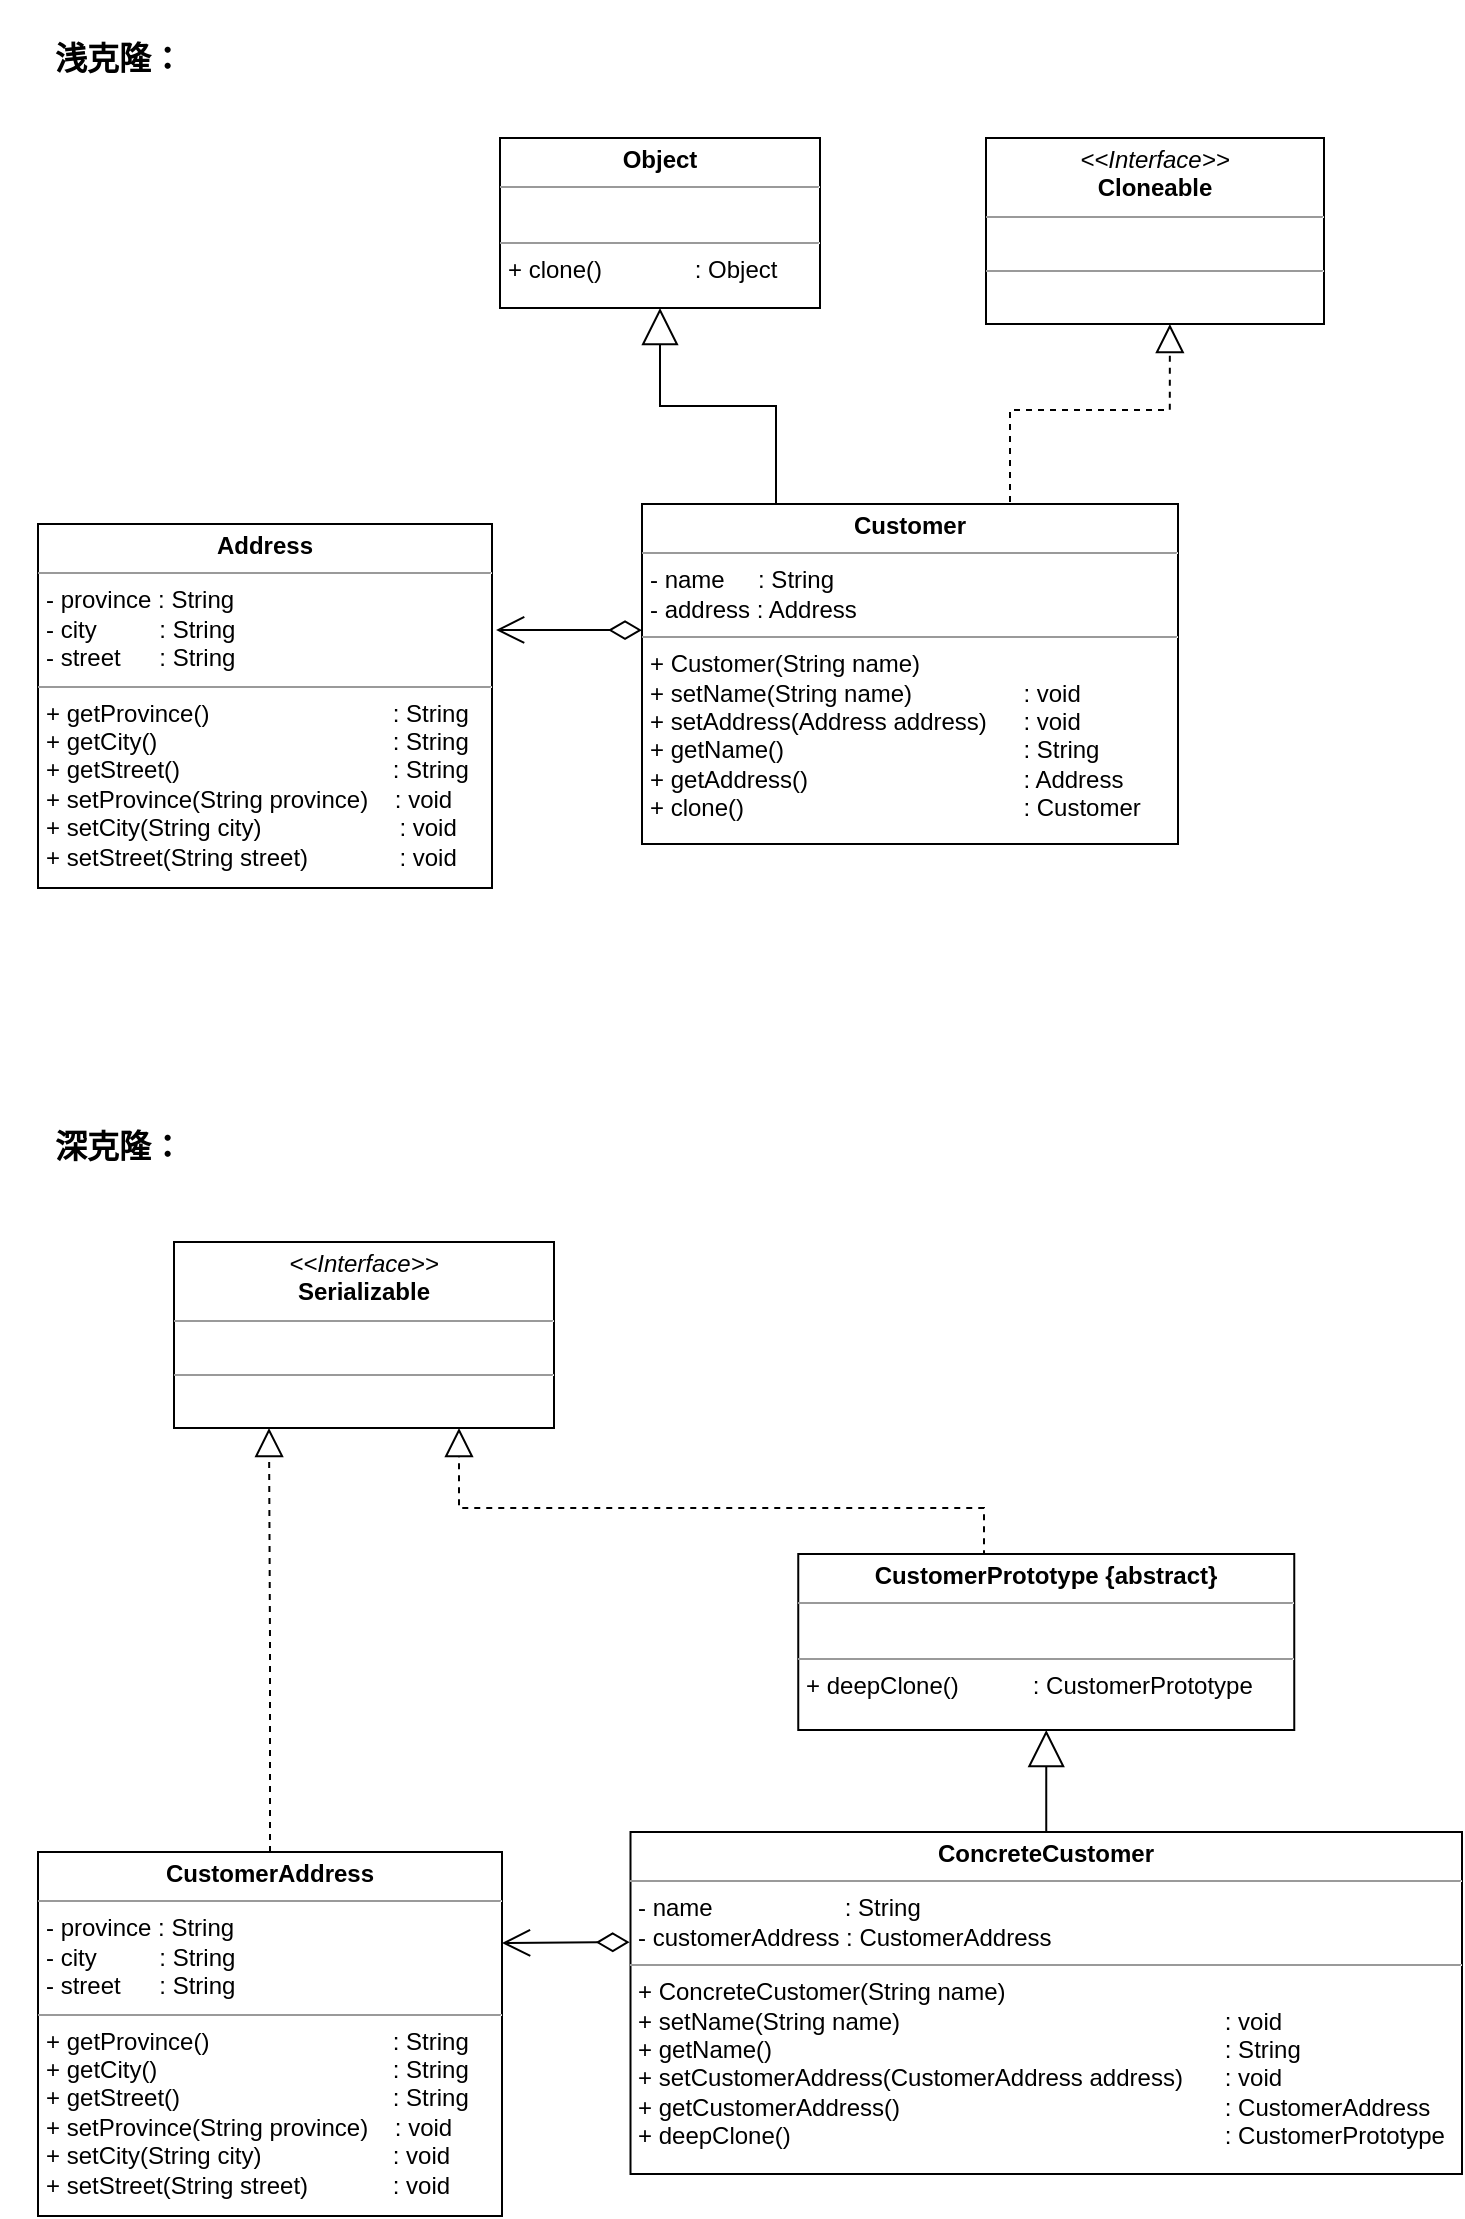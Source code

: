 <mxfile version="19.0.3" type="device"><diagram id="C5RBs43oDa-KdzZeNtuy" name="Page-1"><mxGraphModel dx="910" dy="672" grid="0" gridSize="10" guides="1" tooltips="1" connect="1" arrows="1" fold="1" page="0" pageScale="1" pageWidth="827" pageHeight="1169" math="0" shadow="0"><root><mxCell id="WIyWlLk6GJQsqaUBKTNV-0"/><mxCell id="WIyWlLk6GJQsqaUBKTNV-1" parent="WIyWlLk6GJQsqaUBKTNV-0"/><mxCell id="LAGjKJMFQgWo1fXrGbrB-0" value="&lt;p style=&quot;margin:0px;margin-top:4px;text-align:center;&quot;&gt;&lt;b&gt;Object&lt;/b&gt;&lt;/p&gt;&lt;hr size=&quot;1&quot;&gt;&lt;p style=&quot;margin:0px;margin-left:4px;&quot;&gt;&lt;br&gt;&lt;/p&gt;&lt;hr size=&quot;1&quot;&gt;&lt;p style=&quot;margin:0px;margin-left:4px;&quot;&gt;+ clone() &lt;span style=&quot;white-space: pre;&quot;&gt;&#9;&lt;/span&gt;&lt;span style=&quot;white-space: pre;&quot;&gt;&#9;&lt;/span&gt;&amp;nbsp; &amp;nbsp; : Object&lt;/p&gt;" style="verticalAlign=top;align=left;overflow=fill;fontSize=12;fontFamily=Helvetica;html=1;" vertex="1" parent="WIyWlLk6GJQsqaUBKTNV-1"><mxGeometry x="435" y="201" width="160" height="85" as="geometry"/></mxCell><mxCell id="LAGjKJMFQgWo1fXrGbrB-1" value="&lt;p style=&quot;margin:0px;margin-top:4px;text-align:center;&quot;&gt;&lt;b&gt;Customer&lt;/b&gt;&lt;/p&gt;&lt;hr size=&quot;1&quot;&gt;&lt;p style=&quot;margin:0px;margin-left:4px;&quot;&gt;- name&amp;nbsp; &amp;nbsp; &amp;nbsp;: String&lt;/p&gt;&lt;p style=&quot;margin:0px;margin-left:4px;&quot;&gt;- address : Address&lt;/p&gt;&lt;hr size=&quot;1&quot;&gt;&lt;p style=&quot;margin:0px;margin-left:4px;&quot;&gt;+ Customer(String name)&lt;/p&gt;&lt;p style=&quot;margin:0px;margin-left:4px;&quot;&gt;+ setName(String name)&amp;nbsp; &amp;nbsp;&lt;span style=&quot;white-space: pre;&quot;&gt;&#9;&lt;/span&gt;&amp;nbsp; &amp;nbsp; &lt;span style=&quot;white-space: pre;&quot;&gt;&#9;&lt;/span&gt;: void&lt;/p&gt;&lt;p style=&quot;margin:0px;margin-left:4px;&quot;&gt;+ setAddress(Address address)&amp;nbsp; &lt;span style=&quot;white-space: pre;&quot;&gt;&#9;&lt;/span&gt;: void&lt;/p&gt;&lt;p style=&quot;margin:0px;margin-left:4px;&quot;&gt;+ getName()&lt;span style=&quot;white-space: pre;&quot;&gt;&#9;&lt;/span&gt;&lt;span style=&quot;white-space: pre;&quot;&gt;&#9;&lt;/span&gt;&lt;span style=&quot;white-space: pre;&quot;&gt;&#9;&lt;/span&gt;&lt;span style=&quot;white-space: pre;&quot;&gt;&#9;&lt;/span&gt;&lt;span style=&quot;white-space: pre;&quot;&gt;&#9;&lt;/span&gt;: String&lt;/p&gt;&lt;p style=&quot;margin:0px;margin-left:4px;&quot;&gt;+ getAddress() &lt;span style=&quot;white-space: pre;&quot;&gt;&#9;&lt;/span&gt;&lt;span style=&quot;white-space: pre;&quot;&gt;&#9;&lt;/span&gt;&lt;span style=&quot;white-space: pre;&quot;&gt;&#9;&lt;/span&gt;&lt;span style=&quot;white-space: pre;&quot;&gt;&#9;&lt;/span&gt;: Address&lt;/p&gt;&lt;p style=&quot;margin:0px;margin-left:4px;&quot;&gt;+ clone()&lt;span style=&quot;white-space: pre;&quot;&gt;&#9;&lt;/span&gt;&lt;span style=&quot;white-space: pre;&quot;&gt;&#9;&lt;span style=&quot;white-space: pre;&quot;&gt;&#9;&lt;/span&gt; &lt;/span&gt;&amp;nbsp; &amp;nbsp; &amp;nbsp; &amp;nbsp; &amp;nbsp; &lt;span style=&quot;white-space: pre;&quot;&gt;&#9;&lt;/span&gt;&lt;span style=&quot;white-space: pre;&quot;&gt;&#9;&lt;/span&gt;: Customer&lt;/p&gt;" style="verticalAlign=top;align=left;overflow=fill;fontSize=12;fontFamily=Helvetica;html=1;" vertex="1" parent="WIyWlLk6GJQsqaUBKTNV-1"><mxGeometry x="506" y="384" width="268" height="170" as="geometry"/></mxCell><mxCell id="LAGjKJMFQgWo1fXrGbrB-2" value="&lt;p style=&quot;margin:0px;margin-top:4px;text-align:center;&quot;&gt;&lt;i&gt;&amp;lt;&amp;lt;Interface&amp;gt;&amp;gt;&lt;/i&gt;&lt;br&gt;&lt;b&gt;Cloneable&lt;/b&gt;&lt;/p&gt;&lt;hr size=&quot;1&quot;&gt;&lt;p style=&quot;margin:0px;margin-left:4px;&quot;&gt;&amp;nbsp;&lt;/p&gt;&lt;hr size=&quot;1&quot;&gt;&lt;p style=&quot;margin:0px;margin-left:4px;&quot;&gt;&lt;br&gt;&lt;/p&gt;" style="verticalAlign=top;align=left;overflow=fill;fontSize=12;fontFamily=Helvetica;html=1;" vertex="1" parent="WIyWlLk6GJQsqaUBKTNV-1"><mxGeometry x="678" y="201" width="169" height="93" as="geometry"/></mxCell><mxCell id="LAGjKJMFQgWo1fXrGbrB-3" value="&lt;p style=&quot;margin:0px;margin-top:4px;text-align:center;&quot;&gt;&lt;b&gt;Address&lt;/b&gt;&lt;/p&gt;&lt;hr size=&quot;1&quot;&gt;&lt;p style=&quot;margin:0px;margin-left:4px;&quot;&gt;- province : String&lt;/p&gt;&lt;p style=&quot;margin:0px;margin-left:4px;&quot;&gt;- city &lt;span style=&quot;white-space: pre;&quot;&gt;&#9;&lt;/span&gt;&amp;nbsp;: String&lt;/p&gt;&lt;p style=&quot;margin:0px;margin-left:4px;&quot;&gt;- street &lt;span style=&quot;white-space: pre;&quot;&gt;&#9;&lt;/span&gt;&amp;nbsp;: String&lt;/p&gt;&lt;hr size=&quot;1&quot;&gt;&lt;p style=&quot;margin:0px;margin-left:4px;&quot;&gt;+ getProvince() &lt;span style=&quot;white-space: pre;&quot;&gt;&#9;&lt;/span&gt;&lt;span style=&quot;white-space: pre;&quot;&gt;&#9;&lt;/span&gt;&lt;span style=&quot;white-space: pre;&quot;&gt;&#9;&lt;/span&gt;&amp;nbsp; &amp;nbsp; : String&lt;/p&gt;&lt;p style=&quot;margin:0px;margin-left:4px;&quot;&gt;+ getCity() &lt;span style=&quot;white-space: pre;&quot;&gt;&#9;&lt;/span&gt;&lt;span style=&quot;white-space: pre;&quot;&gt;&#9;&lt;/span&gt;&lt;span style=&quot;white-space: pre;&quot;&gt;&#9;&lt;/span&gt;&lt;span style=&quot;white-space: pre;&quot;&gt;&#9;&amp;nbsp;&lt;/span&gt;&amp;nbsp; &amp;nbsp;: String&lt;/p&gt;&lt;p style=&quot;margin:0px;margin-left:4px;&quot;&gt;+ getStreet() &lt;span style=&quot;white-space: pre;&quot;&gt;&#9;&lt;/span&gt;&lt;span style=&quot;white-space: pre;&quot;&gt;&#9;&lt;/span&gt;&lt;span style=&quot;white-space: pre;&quot;&gt;&#9;&lt;/span&gt;&lt;span style=&quot;white-space: pre;&quot;&gt;&#9;&lt;/span&gt;&amp;nbsp; &amp;nbsp; : String&lt;/p&gt;&lt;p style=&quot;margin:0px;margin-left:4px;&quot;&gt;+ setProvince(String province)&amp;nbsp; &amp;nbsp; : void&lt;/p&gt;&lt;p style=&quot;margin: 0px 0px 0px 4px;&quot;&gt;+ setCity(String city) &lt;span style=&quot;white-space: pre;&quot;&gt;&#9;&lt;/span&gt;&lt;span style=&quot;white-space: pre;&quot;&gt;&#9;&lt;/span&gt;&amp;nbsp; &amp;nbsp; &amp;nbsp;: void&lt;/p&gt;&lt;p style=&quot;margin: 0px 0px 0px 4px;&quot;&gt;+ setStreet(String street) &lt;span style=&quot;white-space: pre;&quot;&gt;&#9;&lt;/span&gt;&amp;nbsp; &amp;nbsp; &amp;nbsp;: void&lt;/p&gt;" style="verticalAlign=top;align=left;overflow=fill;fontSize=12;fontFamily=Helvetica;html=1;" vertex="1" parent="WIyWlLk6GJQsqaUBKTNV-1"><mxGeometry x="204" y="394" width="227" height="182" as="geometry"/></mxCell><mxCell id="LAGjKJMFQgWo1fXrGbrB-4" value="" style="endArrow=block;endSize=16;endFill=0;html=1;rounded=0;exitX=0.25;exitY=0;exitDx=0;exitDy=0;entryX=0.5;entryY=1;entryDx=0;entryDy=0;edgeStyle=orthogonalEdgeStyle;" edge="1" parent="WIyWlLk6GJQsqaUBKTNV-1" source="LAGjKJMFQgWo1fXrGbrB-1" target="LAGjKJMFQgWo1fXrGbrB-0"><mxGeometry width="160" relative="1" as="geometry"><mxPoint x="607" y="594" as="sourcePoint"/><mxPoint x="767" y="594" as="targetPoint"/></mxGeometry></mxCell><mxCell id="LAGjKJMFQgWo1fXrGbrB-5" value="" style="endArrow=block;dashed=1;endFill=0;endSize=12;html=1;rounded=0;exitX=0.75;exitY=0;exitDx=0;exitDy=0;entryX=0.544;entryY=1;entryDx=0;entryDy=0;entryPerimeter=0;edgeStyle=orthogonalEdgeStyle;" edge="1" parent="WIyWlLk6GJQsqaUBKTNV-1" source="LAGjKJMFQgWo1fXrGbrB-1" target="LAGjKJMFQgWo1fXrGbrB-2"><mxGeometry width="160" relative="1" as="geometry"><mxPoint x="740" y="513" as="sourcePoint"/><mxPoint x="900" y="513" as="targetPoint"/><Array as="points"><mxPoint x="690" y="337"/><mxPoint x="770" y="337"/></Array></mxGeometry></mxCell><mxCell id="LAGjKJMFQgWo1fXrGbrB-6" value="" style="endArrow=open;html=1;endSize=12;startArrow=diamondThin;startSize=14;startFill=0;rounded=0;entryX=1.009;entryY=0.291;entryDx=0;entryDy=0;entryPerimeter=0;exitX=0;exitY=0.371;exitDx=0;exitDy=0;exitPerimeter=0;" edge="1" parent="WIyWlLk6GJQsqaUBKTNV-1" source="LAGjKJMFQgWo1fXrGbrB-1" target="LAGjKJMFQgWo1fXrGbrB-3"><mxGeometry relative="1" as="geometry"><mxPoint x="514" y="452" as="sourcePoint"/><mxPoint x="439" y="449" as="targetPoint"/></mxGeometry></mxCell><mxCell id="LAGjKJMFQgWo1fXrGbrB-9" value="浅克隆：" style="text;align=center;fontStyle=1;verticalAlign=middle;spacingLeft=3;spacingRight=3;strokeColor=none;rotatable=0;points=[[0,0.5],[1,0.5]];portConstraint=eastwest;fontSize=16;" vertex="1" parent="WIyWlLk6GJQsqaUBKTNV-1"><mxGeometry x="185" y="132" width="119" height="56" as="geometry"/></mxCell><mxCell id="LAGjKJMFQgWo1fXrGbrB-14" value="&lt;p style=&quot;margin:0px;margin-top:4px;text-align:center;&quot;&gt;&lt;b&gt;CustomerPrototype {abstract}&lt;/b&gt;&lt;/p&gt;&lt;hr size=&quot;1&quot;&gt;&lt;p style=&quot;margin:0px;margin-left:4px;&quot;&gt;&amp;nbsp;&lt;/p&gt;&lt;hr size=&quot;1&quot;&gt;&lt;p style=&quot;margin:0px;margin-left:4px;&quot;&gt;+ deepClone() &lt;span style=&quot;white-space: pre;&quot;&gt;&#9;&lt;/span&gt;&amp;nbsp; : CustomerPrototype&lt;/p&gt;" style="verticalAlign=top;align=left;overflow=fill;fontSize=12;fontFamily=Helvetica;html=1;" vertex="1" parent="WIyWlLk6GJQsqaUBKTNV-1"><mxGeometry x="584.13" y="909" width="248" height="88" as="geometry"/></mxCell><mxCell id="LAGjKJMFQgWo1fXrGbrB-15" value="&lt;p style=&quot;margin:0px;margin-top:4px;text-align:center;&quot;&gt;&lt;i&gt;&amp;lt;&amp;lt;Interface&amp;gt;&amp;gt;&lt;/i&gt;&lt;br&gt;&lt;b&gt;Serializable&lt;/b&gt;&lt;/p&gt;&lt;hr size=&quot;1&quot;&gt;&lt;p style=&quot;margin:0px;margin-left:4px;&quot;&gt;&lt;br&gt;&lt;/p&gt;&lt;hr size=&quot;1&quot;&gt;&lt;p style=&quot;margin:0px;margin-left:4px;&quot;&gt;&lt;br&gt;&lt;/p&gt;" style="verticalAlign=top;align=left;overflow=fill;fontSize=12;fontFamily=Helvetica;html=1;" vertex="1" parent="WIyWlLk6GJQsqaUBKTNV-1"><mxGeometry x="272" y="753" width="190" height="93" as="geometry"/></mxCell><mxCell id="LAGjKJMFQgWo1fXrGbrB-16" value="" style="endArrow=block;dashed=1;endFill=0;endSize=12;html=1;rounded=0;fontSize=16;exitX=0.5;exitY=0;exitDx=0;exitDy=0;entryX=0.75;entryY=1;entryDx=0;entryDy=0;edgeStyle=orthogonalEdgeStyle;" edge="1" parent="WIyWlLk6GJQsqaUBKTNV-1" source="LAGjKJMFQgWo1fXrGbrB-14" target="LAGjKJMFQgWo1fXrGbrB-15"><mxGeometry width="160" relative="1" as="geometry"><mxPoint x="621" y="1106" as="sourcePoint"/><mxPoint x="644" y="868" as="targetPoint"/><Array as="points"><mxPoint x="677" y="886"/><mxPoint x="415" y="886"/></Array></mxGeometry></mxCell><mxCell id="LAGjKJMFQgWo1fXrGbrB-17" value="&lt;p style=&quot;margin:0px;margin-top:4px;text-align:center;&quot;&gt;&lt;b&gt;ConcreteCustomer&lt;/b&gt;&lt;/p&gt;&lt;hr size=&quot;1&quot;&gt;&lt;p style=&quot;margin:0px;margin-left:4px;&quot;&gt;- name &lt;span style=&quot;white-space: pre;&quot;&gt;&#9;&lt;/span&gt;&lt;span style=&quot;white-space: pre;&quot;&gt;&#9;&lt;/span&gt;&amp;nbsp; &amp;nbsp; &amp;nbsp; &amp;nbsp;: String&lt;/p&gt;&lt;p style=&quot;margin:0px;margin-left:4px;&quot;&gt;- customerAddress : CustomerAddress&lt;/p&gt;&lt;hr size=&quot;1&quot;&gt;&lt;p style=&quot;margin:0px;margin-left:4px;&quot;&gt;+ ConcreteCustomer(String name)&lt;/p&gt;&lt;p style=&quot;margin:0px;margin-left:4px;&quot;&gt;+ setName(String name)&amp;nbsp; &amp;nbsp; &lt;span style=&quot;white-space: pre;&quot;&gt;&#9;&lt;/span&gt;&lt;span style=&quot;white-space: pre;&quot;&gt;&#9;&lt;/span&gt;&lt;span style=&quot;white-space: pre;&quot;&gt;&#9;&lt;/span&gt;&lt;span style=&quot;white-space: pre;&quot;&gt;&#9;&lt;/span&gt;&lt;span style=&quot;white-space: pre;&quot;&gt;&#9;&lt;/span&gt;&amp;nbsp; &amp;nbsp; &amp;nbsp; &amp;nbsp;&amp;nbsp;: void&lt;/p&gt;&lt;p style=&quot;margin:0px;margin-left:4px;&quot;&gt;+ getName()&lt;span style=&quot;white-space: pre;&quot;&gt;&#9;&lt;/span&gt;&lt;span style=&quot;white-space: pre;&quot;&gt;&#9;&lt;/span&gt;&lt;span style=&quot;white-space: pre;&quot;&gt;&#9;&lt;/span&gt;&lt;span style=&quot;white-space: pre;&quot;&gt;&#9;&lt;/span&gt;&lt;span style=&quot;white-space: pre;&quot;&gt;&#9;&lt;/span&gt;&lt;span style=&quot;white-space: pre;&quot;&gt;&#9;&lt;/span&gt;&lt;span style=&quot;white-space: pre;&quot;&gt;&#9;&lt;/span&gt;&lt;span style=&quot;white-space: pre;&quot;&gt;&#9;&lt;/span&gt;&lt;span style=&quot;white-space: pre;&quot;&gt;&#9;&lt;/span&gt;: String&lt;br&gt;&lt;/p&gt;&lt;p style=&quot;margin:0px;margin-left:4px;&quot;&gt;+ setCustomerAddress(CustomerAddress address) &lt;span style=&quot;white-space: pre;&quot;&gt;&#9;&lt;/span&gt;: void&lt;/p&gt;&lt;p style=&quot;margin:0px;margin-left:4px;&quot;&gt;+ getCustomerAddress() &lt;span style=&quot;white-space: pre;&quot;&gt;&#9;&lt;/span&gt;&lt;span style=&quot;white-space: pre;&quot;&gt;&#9;&lt;/span&gt;&lt;span style=&quot;white-space: pre;&quot;&gt;&#9;&lt;/span&gt;&lt;span style=&quot;white-space: pre;&quot;&gt;&#9;&lt;/span&gt;&lt;span style=&quot;white-space: pre;&quot;&gt;&#9;&lt;/span&gt;&lt;span style=&quot;white-space: pre;&quot;&gt;&#9;&lt;/span&gt;: CustomerAddress&lt;/p&gt;&lt;p style=&quot;margin:0px;margin-left:4px;&quot;&gt;+ deepClone() &lt;span style=&quot;white-space: pre;&quot;&gt;&#9;&lt;/span&gt;&amp;nbsp; &amp;nbsp; &lt;span style=&quot;white-space: pre;&quot;&gt;&#9;&lt;/span&gt;&amp;nbsp; &amp;nbsp; &amp;nbsp;&lt;span style=&quot;white-space: pre;&quot;&gt;&#9;&lt;/span&gt;&lt;span style=&quot;white-space: pre;&quot;&gt;&#9;&lt;/span&gt;&lt;span style=&quot;white-space: pre;&quot;&gt;&#9;&lt;/span&gt;&lt;span style=&quot;white-space: pre;&quot;&gt;&#9;&lt;/span&gt;&lt;span style=&quot;white-space: pre;&quot;&gt;&#9;&lt;/span&gt;&lt;span style=&quot;white-space: pre;&quot;&gt;&#9;&lt;/span&gt;: CustomerPrototype&lt;/p&gt;" style="verticalAlign=top;align=left;overflow=fill;fontSize=12;fontFamily=Helvetica;html=1;" vertex="1" parent="WIyWlLk6GJQsqaUBKTNV-1"><mxGeometry x="500.25" y="1048" width="415.75" height="171" as="geometry"/></mxCell><mxCell id="LAGjKJMFQgWo1fXrGbrB-18" value="&lt;p style=&quot;margin:0px;margin-top:4px;text-align:center;&quot;&gt;&lt;b&gt;CustomerAddress&lt;/b&gt;&lt;/p&gt;&lt;hr size=&quot;1&quot;&gt;&lt;p style=&quot;margin:0px;margin-left:4px;&quot;&gt;- province : String&lt;/p&gt;&lt;p style=&quot;margin:0px;margin-left:4px;&quot;&gt;- city &lt;span style=&quot;&quot;&gt;&#9;&lt;/span&gt;&amp;nbsp;&lt;span style=&quot;white-space: pre;&quot;&gt;&#9;&lt;/span&gt;&amp;nbsp;: String&amp;nbsp;&lt;/p&gt;&lt;p style=&quot;margin:0px;margin-left:4px;&quot;&gt;- street &lt;span style=&quot;&quot;&gt;&#9;&lt;/span&gt;&amp;nbsp;&lt;span style=&quot;white-space: pre;&quot;&gt;&#9;&lt;/span&gt;&amp;nbsp;: String&lt;/p&gt;&lt;hr size=&quot;1&quot;&gt;&lt;p style=&quot;margin: 0px 0px 0px 4px;&quot;&gt;+ getProvince()&amp;nbsp;&lt;span style=&quot;&quot;&gt;&#9;&lt;/span&gt;&lt;span style=&quot;&quot;&gt;&#9;&lt;/span&gt;&lt;span style=&quot;&quot;&gt;&#9;&lt;/span&gt;&amp;nbsp; &amp;nbsp; &lt;span style=&quot;white-space: pre;&quot;&gt;&#9;&lt;/span&gt;&lt;span style=&quot;white-space: pre;&quot;&gt;&#9;&lt;/span&gt;&lt;span style=&quot;white-space: pre;&quot;&gt;&#9;&lt;/span&gt;&amp;nbsp; &amp;nbsp; : String&lt;/p&gt;&lt;p style=&quot;margin: 0px 0px 0px 4px;&quot;&gt;+ getCity()&amp;nbsp;&lt;span style=&quot;&quot;&gt;&#9;&lt;/span&gt;&lt;span style=&quot;&quot;&gt;&#9;&lt;/span&gt;&lt;span style=&quot;&quot;&gt;&#9;&lt;/span&gt;&lt;span style=&quot;&quot;&gt;&#9;&amp;nbsp;&lt;/span&gt;&amp;nbsp; &amp;nbsp;&lt;span style=&quot;white-space: pre;&quot;&gt;&#9;&lt;/span&gt;&lt;span style=&quot;white-space: pre;&quot;&gt;&#9;&lt;/span&gt;&lt;span style=&quot;white-space: pre;&quot;&gt;&#9;&lt;/span&gt;&lt;span style=&quot;white-space: pre;&quot;&gt;&#9;&lt;/span&gt;&amp;nbsp; &amp;nbsp; : String&lt;/p&gt;&lt;p style=&quot;margin: 0px 0px 0px 4px;&quot;&gt;+ getStreet()&amp;nbsp;&lt;span style=&quot;&quot;&gt;&#9;&lt;/span&gt;&lt;span style=&quot;&quot;&gt;&#9;&lt;/span&gt;&lt;span style=&quot;&quot;&gt;&#9;&lt;/span&gt;&lt;span style=&quot;&quot;&gt;&#9;&lt;/span&gt;&amp;nbsp; &amp;nbsp; &lt;span style=&quot;white-space: pre;&quot;&gt;&#9;&lt;/span&gt;&lt;span style=&quot;white-space: pre;&quot;&gt;&#9;&lt;/span&gt;&lt;span style=&quot;white-space: pre;&quot;&gt;&#9;&lt;/span&gt;&amp;nbsp; &amp;nbsp; : String&lt;/p&gt;&lt;p style=&quot;margin: 0px 0px 0px 4px;&quot;&gt;+ setProvince(String province)&amp;nbsp; &amp;nbsp; : void&lt;/p&gt;&lt;p style=&quot;margin: 0px 0px 0px 4px;&quot;&gt;+ setCity(String city)&amp;nbsp;&lt;span style=&quot;&quot;&gt;&#9;&lt;/span&gt;&lt;span style=&quot;&quot;&gt;&#9;&lt;/span&gt;&amp;nbsp; &amp;nbsp; &amp;nbsp;&lt;span style=&quot;white-space: pre;&quot;&gt;&#9;&lt;/span&gt;&lt;span style=&quot;white-space: pre;&quot;&gt;&#9;&lt;/span&gt;&amp;nbsp; &amp;nbsp; : void&lt;/p&gt;&lt;p style=&quot;margin: 0px 0px 0px 4px;&quot;&gt;+ setStreet(String street)&amp;nbsp;&lt;span style=&quot;&quot;&gt;&#9;&lt;/span&gt;&amp;nbsp; &amp;nbsp; &amp;nbsp;&lt;span style=&quot;white-space: pre;&quot;&gt;&#9;&lt;/span&gt;&amp;nbsp; &amp;nbsp; : void&lt;/p&gt;" style="verticalAlign=top;align=left;overflow=fill;fontSize=12;fontFamily=Helvetica;html=1;" vertex="1" parent="WIyWlLk6GJQsqaUBKTNV-1"><mxGeometry x="204" y="1058" width="232" height="182" as="geometry"/></mxCell><mxCell id="LAGjKJMFQgWo1fXrGbrB-19" value="" style="endArrow=open;html=1;endSize=12;startArrow=diamondThin;startSize=14;startFill=0;rounded=0;fontSize=16;entryX=1;entryY=0.25;entryDx=0;entryDy=0;exitX=-0.001;exitY=0.322;exitDx=0;exitDy=0;exitPerimeter=0;" edge="1" parent="WIyWlLk6GJQsqaUBKTNV-1" source="LAGjKJMFQgWo1fXrGbrB-17" target="LAGjKJMFQgWo1fXrGbrB-18"><mxGeometry relative="1" as="geometry"><mxPoint x="488" y="1094" as="sourcePoint"/><mxPoint x="454" y="1103" as="targetPoint"/></mxGeometry></mxCell><mxCell id="LAGjKJMFQgWo1fXrGbrB-22" value="" style="endArrow=block;endSize=16;endFill=0;html=1;rounded=0;fontSize=16;exitX=0.5;exitY=0;exitDx=0;exitDy=0;entryX=0.5;entryY=1;entryDx=0;entryDy=0;" edge="1" parent="WIyWlLk6GJQsqaUBKTNV-1" source="LAGjKJMFQgWo1fXrGbrB-17" target="LAGjKJMFQgWo1fXrGbrB-14"><mxGeometry width="160" relative="1" as="geometry"><mxPoint x="619" y="1229" as="sourcePoint"/><mxPoint x="779" y="1229" as="targetPoint"/></mxGeometry></mxCell><mxCell id="LAGjKJMFQgWo1fXrGbrB-23" value="" style="endArrow=block;dashed=1;endFill=0;endSize=12;html=1;rounded=0;fontSize=16;exitX=0.5;exitY=0;exitDx=0;exitDy=0;entryX=0.25;entryY=1;entryDx=0;entryDy=0;edgeStyle=orthogonalEdgeStyle;" edge="1" parent="WIyWlLk6GJQsqaUBKTNV-1" source="LAGjKJMFQgWo1fXrGbrB-18" target="LAGjKJMFQgWo1fXrGbrB-15"><mxGeometry width="160" relative="1" as="geometry"><mxPoint x="307" y="873" as="sourcePoint"/><mxPoint x="467" y="873" as="targetPoint"/></mxGeometry></mxCell><mxCell id="LAGjKJMFQgWo1fXrGbrB-24" value="深克隆：" style="text;align=center;fontStyle=1;verticalAlign=middle;spacingLeft=3;spacingRight=3;strokeColor=none;rotatable=0;points=[[0,0.5],[1,0.5]];portConstraint=eastwest;fontSize=16;" vertex="1" parent="WIyWlLk6GJQsqaUBKTNV-1"><mxGeometry x="185" y="676" width="119" height="56" as="geometry"/></mxCell></root></mxGraphModel></diagram></mxfile>